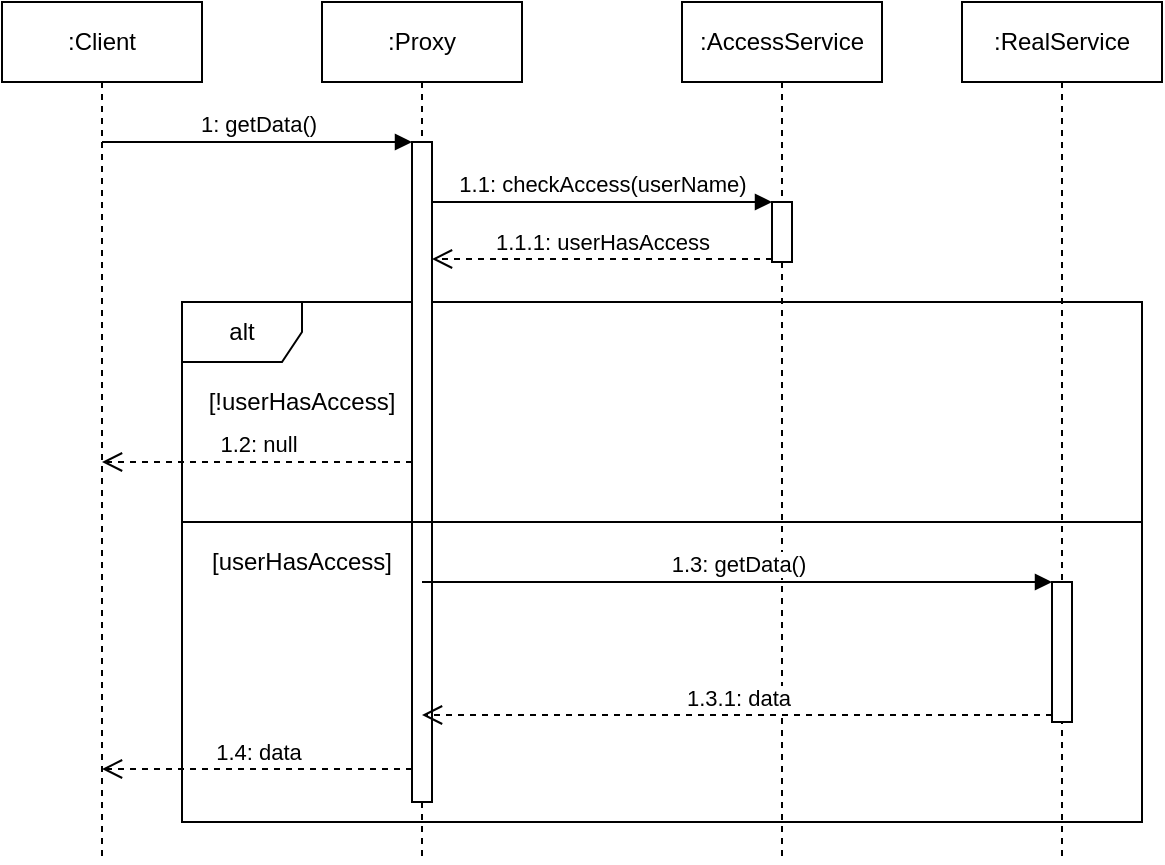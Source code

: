 <mxfile version="14.0.1" type="github">
  <diagram id="x_YZykusHeIEPyjD5kzw" name="Page-1">
    <mxGraphModel dx="981" dy="526" grid="1" gridSize="10" guides="1" tooltips="1" connect="1" arrows="1" fold="1" page="1" pageScale="1" pageWidth="827" pageHeight="1169" math="0" shadow="0">
      <root>
        <mxCell id="0" />
        <mxCell id="1" parent="0" />
        <mxCell id="i5OjP39XmHSMRuiCbzn2-15" value="alt" style="shape=umlFrame;whiteSpace=wrap;html=1;" vertex="1" parent="1">
          <mxGeometry x="130" y="190" width="480" height="260" as="geometry" />
        </mxCell>
        <mxCell id="i5OjP39XmHSMRuiCbzn2-1" value=":Client" style="shape=umlLifeline;perimeter=lifelinePerimeter;whiteSpace=wrap;html=1;container=1;collapsible=0;recursiveResize=0;outlineConnect=0;" vertex="1" parent="1">
          <mxGeometry x="40" y="40" width="100" height="430" as="geometry" />
        </mxCell>
        <mxCell id="i5OjP39XmHSMRuiCbzn2-19" value="1.2: null" style="html=1;verticalAlign=bottom;endArrow=open;dashed=1;endSize=8;" edge="1" parent="i5OjP39XmHSMRuiCbzn2-1" source="i5OjP39XmHSMRuiCbzn2-5">
          <mxGeometry relative="1" as="geometry">
            <mxPoint x="130" y="230" as="sourcePoint" />
            <mxPoint x="50" y="230" as="targetPoint" />
          </mxGeometry>
        </mxCell>
        <mxCell id="i5OjP39XmHSMRuiCbzn2-2" value=":Proxy" style="shape=umlLifeline;perimeter=lifelinePerimeter;whiteSpace=wrap;html=1;container=1;collapsible=0;recursiveResize=0;outlineConnect=0;" vertex="1" parent="1">
          <mxGeometry x="200" y="40" width="100" height="430" as="geometry" />
        </mxCell>
        <mxCell id="i5OjP39XmHSMRuiCbzn2-5" value="" style="html=1;points=[];perimeter=orthogonalPerimeter;" vertex="1" parent="i5OjP39XmHSMRuiCbzn2-2">
          <mxGeometry x="45" y="70" width="10" height="330" as="geometry" />
        </mxCell>
        <mxCell id="i5OjP39XmHSMRuiCbzn2-3" value=":AccessService" style="shape=umlLifeline;perimeter=lifelinePerimeter;whiteSpace=wrap;html=1;container=1;collapsible=0;recursiveResize=0;outlineConnect=0;" vertex="1" parent="1">
          <mxGeometry x="380" y="40" width="100" height="430" as="geometry" />
        </mxCell>
        <mxCell id="i5OjP39XmHSMRuiCbzn2-8" value="" style="html=1;points=[];perimeter=orthogonalPerimeter;" vertex="1" parent="i5OjP39XmHSMRuiCbzn2-3">
          <mxGeometry x="45" y="100" width="10" height="30" as="geometry" />
        </mxCell>
        <mxCell id="i5OjP39XmHSMRuiCbzn2-4" value=":RealService" style="shape=umlLifeline;perimeter=lifelinePerimeter;whiteSpace=wrap;html=1;container=1;collapsible=0;recursiveResize=0;outlineConnect=0;" vertex="1" parent="1">
          <mxGeometry x="520" y="40" width="100" height="430" as="geometry" />
        </mxCell>
        <mxCell id="i5OjP39XmHSMRuiCbzn2-11" value="" style="html=1;points=[];perimeter=orthogonalPerimeter;" vertex="1" parent="i5OjP39XmHSMRuiCbzn2-4">
          <mxGeometry x="45" y="290" width="10" height="70" as="geometry" />
        </mxCell>
        <mxCell id="i5OjP39XmHSMRuiCbzn2-6" value="1: getData()" style="html=1;verticalAlign=bottom;endArrow=block;entryX=0;entryY=0;" edge="1" target="i5OjP39XmHSMRuiCbzn2-5" parent="1" source="i5OjP39XmHSMRuiCbzn2-1">
          <mxGeometry relative="1" as="geometry">
            <mxPoint x="175" y="110" as="sourcePoint" />
          </mxGeometry>
        </mxCell>
        <mxCell id="i5OjP39XmHSMRuiCbzn2-9" value="1.1: checkAccess(userName)" style="html=1;verticalAlign=bottom;endArrow=block;entryX=0;entryY=0;" edge="1" target="i5OjP39XmHSMRuiCbzn2-8" parent="1" source="i5OjP39XmHSMRuiCbzn2-5">
          <mxGeometry relative="1" as="geometry">
            <mxPoint x="339" y="140" as="sourcePoint" />
          </mxGeometry>
        </mxCell>
        <mxCell id="i5OjP39XmHSMRuiCbzn2-10" value="1.1.1: userHasAccess" style="html=1;verticalAlign=bottom;endArrow=open;dashed=1;endSize=8;exitX=0;exitY=0.95;" edge="1" source="i5OjP39XmHSMRuiCbzn2-8" parent="1" target="i5OjP39XmHSMRuiCbzn2-5">
          <mxGeometry relative="1" as="geometry">
            <mxPoint x="260" y="169" as="targetPoint" />
          </mxGeometry>
        </mxCell>
        <mxCell id="i5OjP39XmHSMRuiCbzn2-7" value="1.4: data" style="html=1;verticalAlign=bottom;endArrow=open;dashed=1;endSize=8;exitX=0;exitY=0.95;" edge="1" source="i5OjP39XmHSMRuiCbzn2-5" parent="1" target="i5OjP39XmHSMRuiCbzn2-1">
          <mxGeometry relative="1" as="geometry">
            <mxPoint x="175" y="186" as="targetPoint" />
          </mxGeometry>
        </mxCell>
        <mxCell id="i5OjP39XmHSMRuiCbzn2-12" value="1.3: getData()" style="html=1;verticalAlign=bottom;endArrow=block;entryX=0;entryY=0;" edge="1" target="i5OjP39XmHSMRuiCbzn2-11" parent="1" source="i5OjP39XmHSMRuiCbzn2-2">
          <mxGeometry relative="1" as="geometry">
            <mxPoint x="290" y="260" as="sourcePoint" />
          </mxGeometry>
        </mxCell>
        <mxCell id="i5OjP39XmHSMRuiCbzn2-13" value="1.3.1: data" style="html=1;verticalAlign=bottom;endArrow=open;dashed=1;endSize=8;exitX=0;exitY=0.95;" edge="1" source="i5OjP39XmHSMRuiCbzn2-11" parent="1" target="i5OjP39XmHSMRuiCbzn2-2">
          <mxGeometry relative="1" as="geometry">
            <mxPoint x="495" y="286" as="targetPoint" />
          </mxGeometry>
        </mxCell>
        <mxCell id="i5OjP39XmHSMRuiCbzn2-16" value="[!userHasAccess]" style="text;html=1;strokeColor=none;fillColor=none;align=center;verticalAlign=middle;whiteSpace=wrap;rounded=0;" vertex="1" parent="1">
          <mxGeometry x="170" y="230" width="40" height="20" as="geometry" />
        </mxCell>
        <mxCell id="i5OjP39XmHSMRuiCbzn2-18" value="" style="line;strokeWidth=1;fillColor=none;align=left;verticalAlign=middle;spacingTop=-1;spacingLeft=3;spacingRight=3;rotatable=0;labelPosition=right;points=[];portConstraint=eastwest;" vertex="1" parent="1">
          <mxGeometry x="130" y="296" width="480" height="8" as="geometry" />
        </mxCell>
        <mxCell id="i5OjP39XmHSMRuiCbzn2-20" value="[userHasAccess]" style="text;html=1;strokeColor=none;fillColor=none;align=center;verticalAlign=middle;whiteSpace=wrap;rounded=0;" vertex="1" parent="1">
          <mxGeometry x="170" y="310" width="40" height="20" as="geometry" />
        </mxCell>
      </root>
    </mxGraphModel>
  </diagram>
</mxfile>
